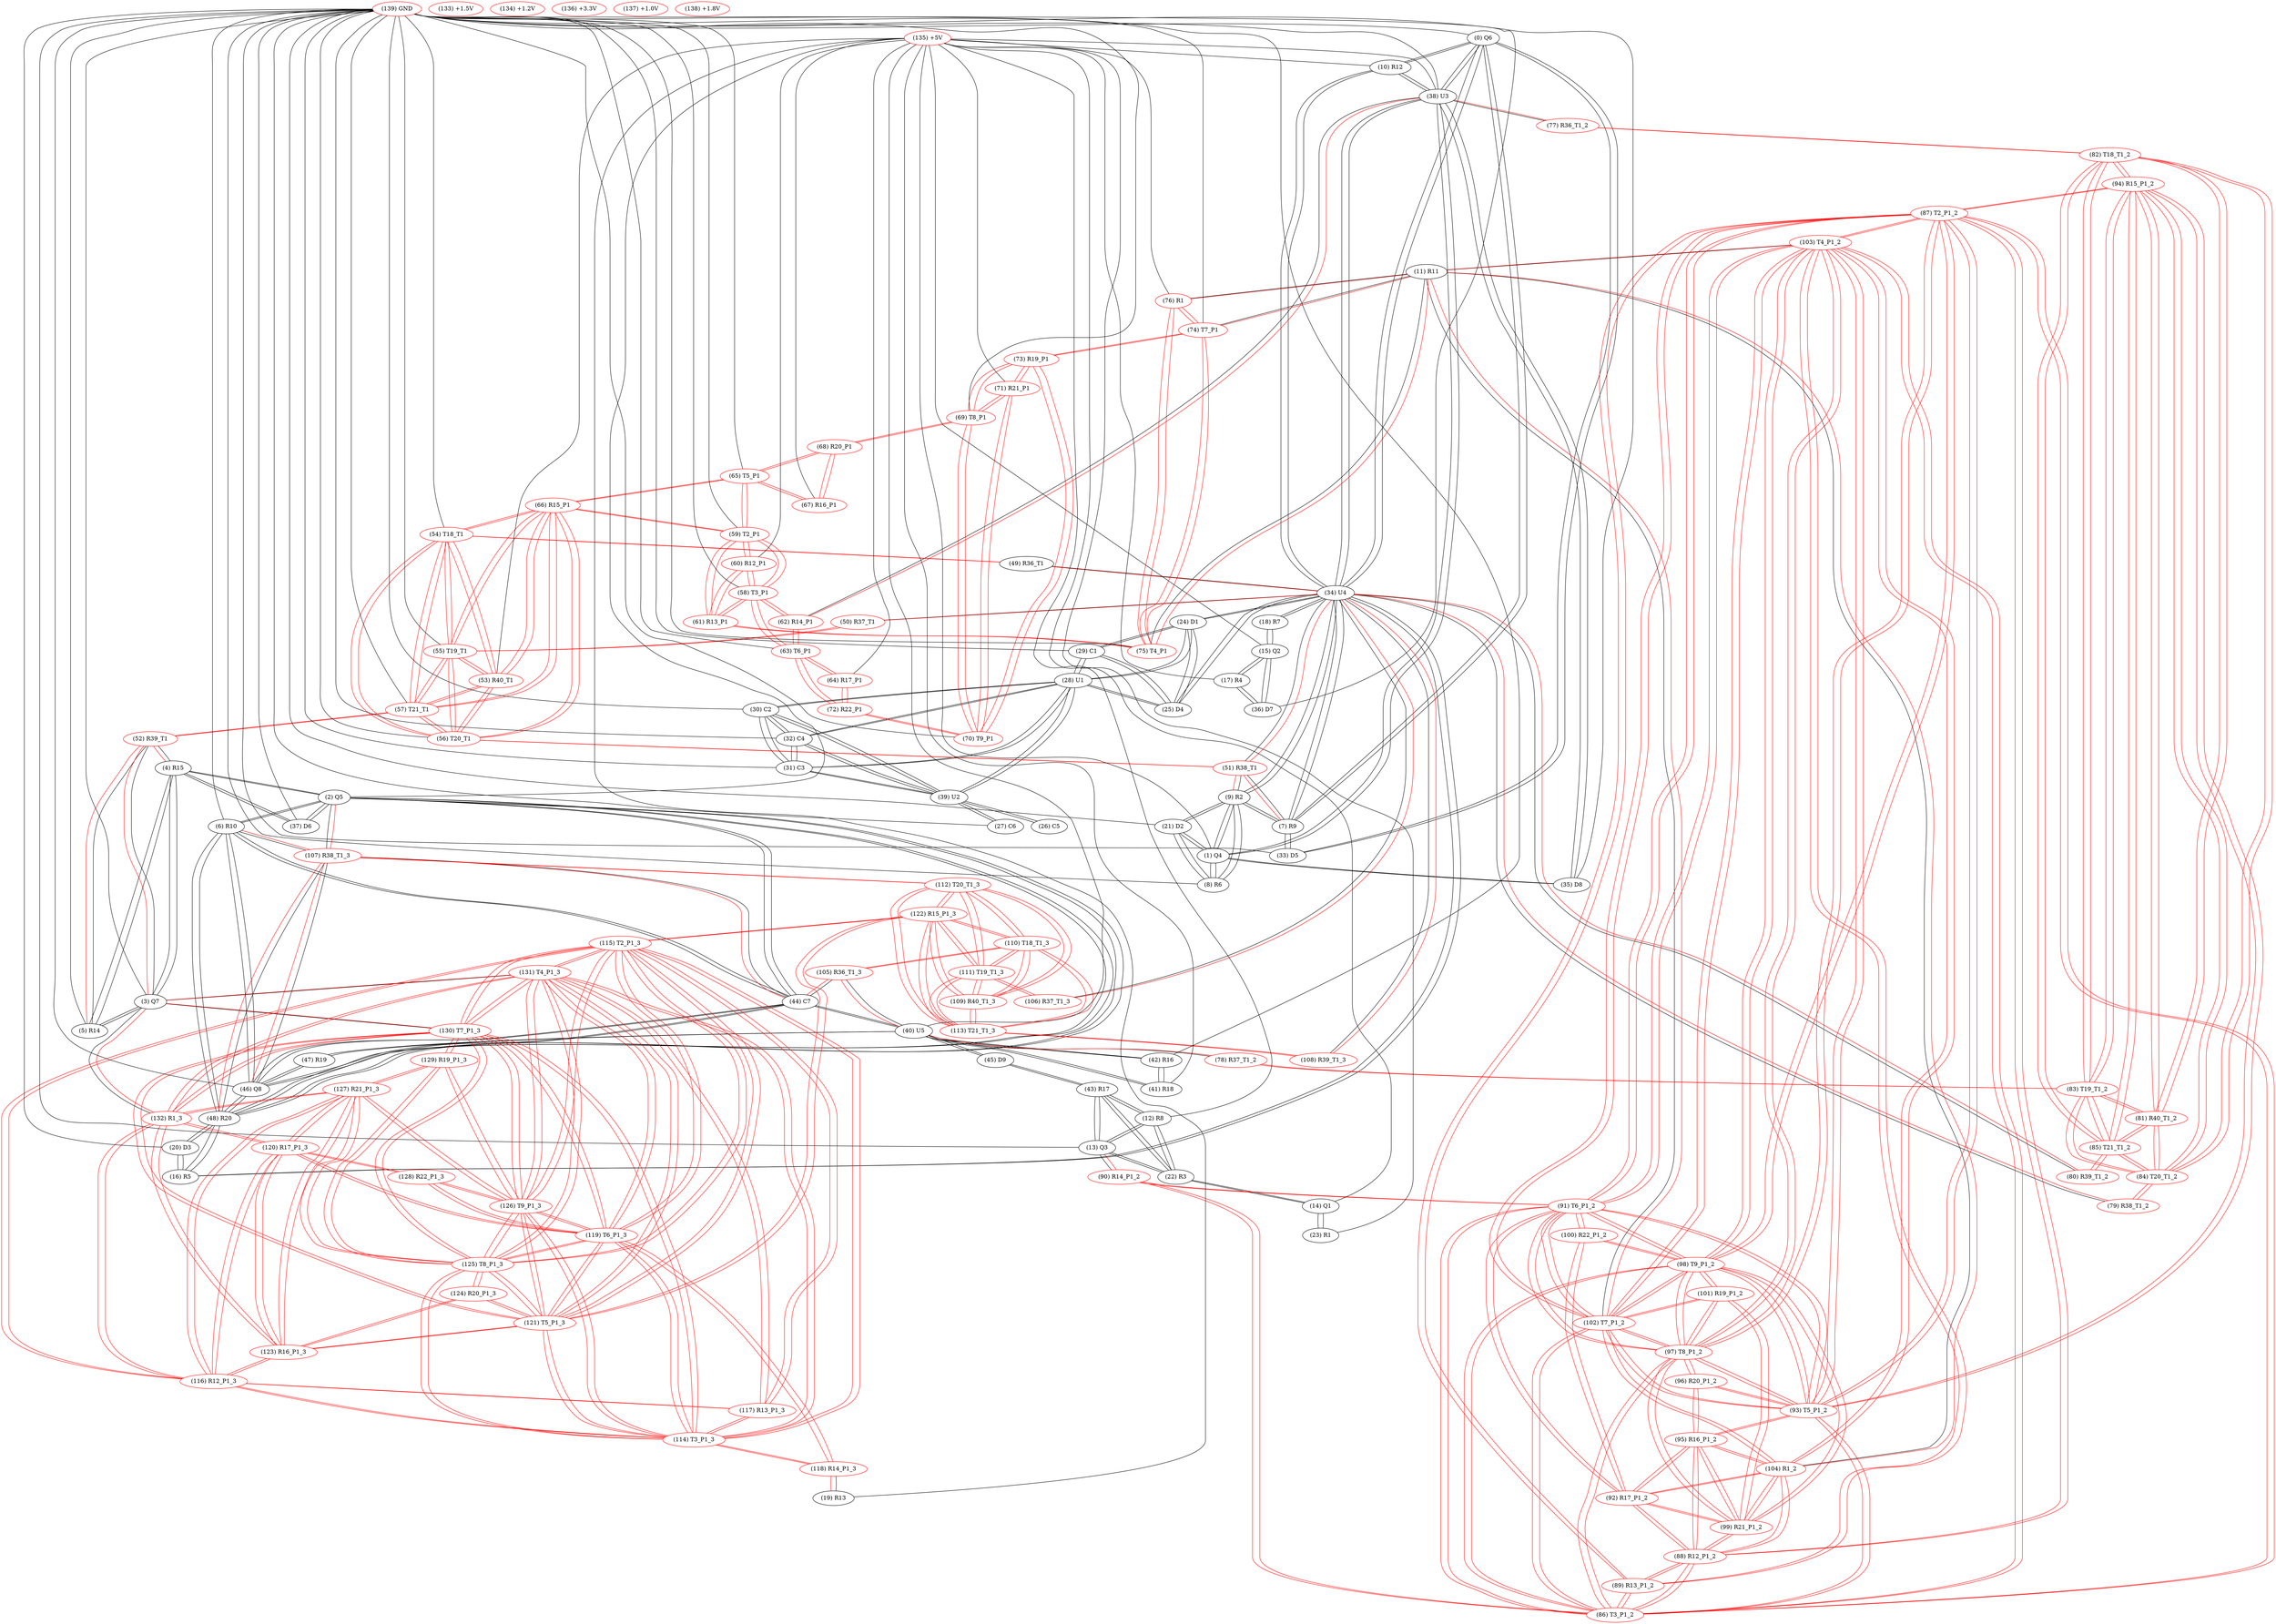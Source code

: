 graph {
	0 [label="(0) Q6"]
	10 [label="(10) R12"]
	34 [label="(34) U4"]
	38 [label="(38) U3"]
	7 [label="(7) R9"]
	33 [label="(33) D5"]
	1 [label="(1) Q4"]
	35 [label="(35) D8"]
	38 [label="(38) U3"]
	9 [label="(9) R2"]
	8 [label="(8) R6"]
	21 [label="(21) D2"]
	2 [label="(2) Q5"]
	6 [label="(6) R10"]
	48 [label="(48) R20"]
	44 [label="(44) C7"]
	46 [label="(46) Q8"]
	107 [label="(107) R38_T1_3"]
	4 [label="(4) R15"]
	37 [label="(37) D6"]
	3 [label="(3) Q7"]
	4 [label="(4) R15"]
	5 [label="(5) R14"]
	52 [label="(52) R39_T1"]
	132 [label="(132) R1_3"]
	131 [label="(131) T4_P1_3"]
	130 [label="(130) T7_P1_3"]
	4 [label="(4) R15"]
	3 [label="(3) Q7"]
	5 [label="(5) R14"]
	52 [label="(52) R39_T1"]
	2 [label="(2) Q5"]
	37 [label="(37) D6"]
	5 [label="(5) R14"]
	3 [label="(3) Q7"]
	4 [label="(4) R15"]
	52 [label="(52) R39_T1"]
	6 [label="(6) R10"]
	2 [label="(2) Q5"]
	48 [label="(48) R20"]
	44 [label="(44) C7"]
	46 [label="(46) Q8"]
	107 [label="(107) R38_T1_3"]
	7 [label="(7) R9"]
	34 [label="(34) U4"]
	9 [label="(9) R2"]
	51 [label="(51) R38_T1"]
	0 [label="(0) Q6"]
	33 [label="(33) D5"]
	8 [label="(8) R6"]
	1 [label="(1) Q4"]
	9 [label="(9) R2"]
	21 [label="(21) D2"]
	9 [label="(9) R2"]
	34 [label="(34) U4"]
	7 [label="(7) R9"]
	51 [label="(51) R38_T1"]
	1 [label="(1) Q4"]
	8 [label="(8) R6"]
	21 [label="(21) D2"]
	10 [label="(10) R12"]
	0 [label="(0) Q6"]
	34 [label="(34) U4"]
	38 [label="(38) U3"]
	11 [label="(11) R11"]
	76 [label="(76) R1"]
	75 [label="(75) T4_P1"]
	74 [label="(74) T7_P1"]
	104 [label="(104) R1_2"]
	103 [label="(103) T4_P1_2"]
	102 [label="(102) T7_P1_2"]
	12 [label="(12) R8"]
	13 [label="(13) Q3"]
	43 [label="(43) R17"]
	22 [label="(22) R3"]
	13 [label="(13) Q3"]
	12 [label="(12) R8"]
	43 [label="(43) R17"]
	22 [label="(22) R3"]
	90 [label="(90) R14_P1_2"]
	14 [label="(14) Q1"]
	23 [label="(23) R1"]
	22 [label="(22) R3"]
	15 [label="(15) Q2"]
	17 [label="(17) R4"]
	36 [label="(36) D7"]
	18 [label="(18) R7"]
	16 [label="(16) R5"]
	34 [label="(34) U4"]
	48 [label="(48) R20"]
	20 [label="(20) D3"]
	17 [label="(17) R4"]
	15 [label="(15) Q2"]
	36 [label="(36) D7"]
	18 [label="(18) R7"]
	34 [label="(34) U4"]
	15 [label="(15) Q2"]
	19 [label="(19) R13"]
	118 [label="(118) R14_P1_3"]
	20 [label="(20) D3"]
	48 [label="(48) R20"]
	16 [label="(16) R5"]
	21 [label="(21) D2"]
	1 [label="(1) Q4"]
	9 [label="(9) R2"]
	8 [label="(8) R6"]
	22 [label="(22) R3"]
	14 [label="(14) Q1"]
	12 [label="(12) R8"]
	13 [label="(13) Q3"]
	43 [label="(43) R17"]
	23 [label="(23) R1"]
	14 [label="(14) Q1"]
	24 [label="(24) D1"]
	34 [label="(34) U4"]
	25 [label="(25) D4"]
	28 [label="(28) U1"]
	29 [label="(29) C1"]
	25 [label="(25) D4"]
	34 [label="(34) U4"]
	24 [label="(24) D1"]
	28 [label="(28) U1"]
	29 [label="(29) C1"]
	26 [label="(26) C5"]
	39 [label="(39) U2"]
	27 [label="(27) C6"]
	39 [label="(39) U2"]
	28 [label="(28) U1"]
	39 [label="(39) U2"]
	31 [label="(31) C3"]
	32 [label="(32) C4"]
	30 [label="(30) C2"]
	24 [label="(24) D1"]
	25 [label="(25) D4"]
	29 [label="(29) C1"]
	29 [label="(29) C1"]
	24 [label="(24) D1"]
	25 [label="(25) D4"]
	28 [label="(28) U1"]
	30 [label="(30) C2"]
	39 [label="(39) U2"]
	28 [label="(28) U1"]
	31 [label="(31) C3"]
	32 [label="(32) C4"]
	31 [label="(31) C3"]
	39 [label="(39) U2"]
	28 [label="(28) U1"]
	32 [label="(32) C4"]
	30 [label="(30) C2"]
	32 [label="(32) C4"]
	39 [label="(39) U2"]
	28 [label="(28) U1"]
	31 [label="(31) C3"]
	30 [label="(30) C2"]
	33 [label="(33) D5"]
	0 [label="(0) Q6"]
	7 [label="(7) R9"]
	34 [label="(34) U4"]
	18 [label="(18) R7"]
	0 [label="(0) Q6"]
	10 [label="(10) R12"]
	38 [label="(38) U3"]
	24 [label="(24) D1"]
	106 [label="(106) R37_T1_3"]
	108 [label="(108) R39_T1_3"]
	49 [label="(49) R36_T1"]
	80 [label="(80) R39_T1_2"]
	79 [label="(79) R38_T1_2"]
	50 [label="(50) R37_T1"]
	16 [label="(16) R5"]
	7 [label="(7) R9"]
	9 [label="(9) R2"]
	51 [label="(51) R38_T1"]
	25 [label="(25) D4"]
	35 [label="(35) D8"]
	1 [label="(1) Q4"]
	38 [label="(38) U3"]
	36 [label="(36) D7"]
	17 [label="(17) R4"]
	15 [label="(15) Q2"]
	37 [label="(37) D6"]
	4 [label="(4) R15"]
	2 [label="(2) Q5"]
	38 [label="(38) U3"]
	0 [label="(0) Q6"]
	10 [label="(10) R12"]
	34 [label="(34) U4"]
	1 [label="(1) Q4"]
	35 [label="(35) D8"]
	62 [label="(62) R14_P1"]
	77 [label="(77) R36_T1_2"]
	39 [label="(39) U2"]
	28 [label="(28) U1"]
	31 [label="(31) C3"]
	32 [label="(32) C4"]
	30 [label="(30) C2"]
	26 [label="(26) C5"]
	27 [label="(27) C6"]
	40 [label="(40) U5"]
	47 [label="(47) R19"]
	44 [label="(44) C7"]
	105 [label="(105) R36_T1_3"]
	42 [label="(42) R16"]
	41 [label="(41) R18"]
	78 [label="(78) R37_T1_2"]
	45 [label="(45) D9"]
	41 [label="(41) R18"]
	42 [label="(42) R16"]
	40 [label="(40) U5"]
	42 [label="(42) R16"]
	41 [label="(41) R18"]
	40 [label="(40) U5"]
	43 [label="(43) R17"]
	45 [label="(45) D9"]
	12 [label="(12) R8"]
	13 [label="(13) Q3"]
	22 [label="(22) R3"]
	44 [label="(44) C7"]
	40 [label="(40) U5"]
	105 [label="(105) R36_T1_3"]
	6 [label="(6) R10"]
	2 [label="(2) Q5"]
	48 [label="(48) R20"]
	46 [label="(46) Q8"]
	107 [label="(107) R38_T1_3"]
	45 [label="(45) D9"]
	43 [label="(43) R17"]
	40 [label="(40) U5"]
	46 [label="(46) Q8"]
	47 [label="(47) R19"]
	6 [label="(6) R10"]
	2 [label="(2) Q5"]
	48 [label="(48) R20"]
	44 [label="(44) C7"]
	107 [label="(107) R38_T1_3"]
	47 [label="(47) R19"]
	40 [label="(40) U5"]
	46 [label="(46) Q8"]
	48 [label="(48) R20"]
	6 [label="(6) R10"]
	2 [label="(2) Q5"]
	44 [label="(44) C7"]
	46 [label="(46) Q8"]
	107 [label="(107) R38_T1_3"]
	20 [label="(20) D3"]
	16 [label="(16) R5"]
	49 [label="(49) R36_T1"]
	34 [label="(34) U4"]
	54 [label="(54) T18_T1"]
	50 [label="(50) R37_T1" color=red]
	34 [label="(34) U4"]
	55 [label="(55) T19_T1"]
	51 [label="(51) R38_T1" color=red]
	34 [label="(34) U4"]
	7 [label="(7) R9"]
	9 [label="(9) R2"]
	56 [label="(56) T20_T1"]
	52 [label="(52) R39_T1" color=red]
	3 [label="(3) Q7"]
	4 [label="(4) R15"]
	5 [label="(5) R14"]
	57 [label="(57) T21_T1"]
	53 [label="(53) R40_T1" color=red]
	66 [label="(66) R15_P1"]
	54 [label="(54) T18_T1"]
	57 [label="(57) T21_T1"]
	56 [label="(56) T20_T1"]
	55 [label="(55) T19_T1"]
	54 [label="(54) T18_T1" color=red]
	49 [label="(49) R36_T1"]
	66 [label="(66) R15_P1"]
	57 [label="(57) T21_T1"]
	56 [label="(56) T20_T1"]
	55 [label="(55) T19_T1"]
	53 [label="(53) R40_T1"]
	55 [label="(55) T19_T1" color=red]
	50 [label="(50) R37_T1"]
	66 [label="(66) R15_P1"]
	54 [label="(54) T18_T1"]
	57 [label="(57) T21_T1"]
	56 [label="(56) T20_T1"]
	53 [label="(53) R40_T1"]
	56 [label="(56) T20_T1" color=red]
	51 [label="(51) R38_T1"]
	66 [label="(66) R15_P1"]
	54 [label="(54) T18_T1"]
	57 [label="(57) T21_T1"]
	55 [label="(55) T19_T1"]
	53 [label="(53) R40_T1"]
	57 [label="(57) T21_T1" color=red]
	52 [label="(52) R39_T1"]
	66 [label="(66) R15_P1"]
	54 [label="(54) T18_T1"]
	56 [label="(56) T20_T1"]
	55 [label="(55) T19_T1"]
	53 [label="(53) R40_T1"]
	58 [label="(58) T3_P1" color=red]
	62 [label="(62) R14_P1"]
	63 [label="(63) T6_P1"]
	61 [label="(61) R13_P1"]
	60 [label="(60) R12_P1"]
	59 [label="(59) T2_P1"]
	59 [label="(59) T2_P1" color=red]
	61 [label="(61) R13_P1"]
	58 [label="(58) T3_P1"]
	60 [label="(60) R12_P1"]
	65 [label="(65) T5_P1"]
	66 [label="(66) R15_P1"]
	60 [label="(60) R12_P1" color=red]
	61 [label="(61) R13_P1"]
	58 [label="(58) T3_P1"]
	59 [label="(59) T2_P1"]
	61 [label="(61) R13_P1" color=red]
	75 [label="(75) T4_P1"]
	58 [label="(58) T3_P1"]
	60 [label="(60) R12_P1"]
	59 [label="(59) T2_P1"]
	62 [label="(62) R14_P1" color=red]
	38 [label="(38) U3"]
	58 [label="(58) T3_P1"]
	63 [label="(63) T6_P1"]
	63 [label="(63) T6_P1" color=red]
	62 [label="(62) R14_P1"]
	58 [label="(58) T3_P1"]
	72 [label="(72) R22_P1"]
	64 [label="(64) R17_P1"]
	64 [label="(64) R17_P1" color=red]
	72 [label="(72) R22_P1"]
	63 [label="(63) T6_P1"]
	65 [label="(65) T5_P1" color=red]
	59 [label="(59) T2_P1"]
	66 [label="(66) R15_P1"]
	67 [label="(67) R16_P1"]
	68 [label="(68) R20_P1"]
	66 [label="(66) R15_P1" color=red]
	54 [label="(54) T18_T1"]
	57 [label="(57) T21_T1"]
	56 [label="(56) T20_T1"]
	55 [label="(55) T19_T1"]
	53 [label="(53) R40_T1"]
	59 [label="(59) T2_P1"]
	65 [label="(65) T5_P1"]
	67 [label="(67) R16_P1" color=red]
	65 [label="(65) T5_P1"]
	68 [label="(68) R20_P1"]
	68 [label="(68) R20_P1" color=red]
	69 [label="(69) T8_P1"]
	67 [label="(67) R16_P1"]
	65 [label="(65) T5_P1"]
	69 [label="(69) T8_P1" color=red]
	70 [label="(70) T9_P1"]
	71 [label="(71) R21_P1"]
	73 [label="(73) R19_P1"]
	68 [label="(68) R20_P1"]
	70 [label="(70) T9_P1" color=red]
	72 [label="(72) R22_P1"]
	71 [label="(71) R21_P1"]
	69 [label="(69) T8_P1"]
	73 [label="(73) R19_P1"]
	71 [label="(71) R21_P1" color=red]
	70 [label="(70) T9_P1"]
	69 [label="(69) T8_P1"]
	73 [label="(73) R19_P1"]
	72 [label="(72) R22_P1" color=red]
	70 [label="(70) T9_P1"]
	63 [label="(63) T6_P1"]
	64 [label="(64) R17_P1"]
	73 [label="(73) R19_P1" color=red]
	70 [label="(70) T9_P1"]
	71 [label="(71) R21_P1"]
	69 [label="(69) T8_P1"]
	74 [label="(74) T7_P1"]
	74 [label="(74) T7_P1" color=red]
	76 [label="(76) R1"]
	75 [label="(75) T4_P1"]
	11 [label="(11) R11"]
	73 [label="(73) R19_P1"]
	75 [label="(75) T4_P1" color=red]
	61 [label="(61) R13_P1"]
	76 [label="(76) R1"]
	74 [label="(74) T7_P1"]
	11 [label="(11) R11"]
	76 [label="(76) R1" color=red]
	75 [label="(75) T4_P1"]
	74 [label="(74) T7_P1"]
	11 [label="(11) R11"]
	77 [label="(77) R36_T1_2" color=red]
	38 [label="(38) U3"]
	82 [label="(82) T18_T1_2"]
	78 [label="(78) R37_T1_2" color=red]
	40 [label="(40) U5"]
	83 [label="(83) T19_T1_2"]
	79 [label="(79) R38_T1_2" color=red]
	34 [label="(34) U4"]
	84 [label="(84) T20_T1_2"]
	80 [label="(80) R39_T1_2" color=red]
	34 [label="(34) U4"]
	85 [label="(85) T21_T1_2"]
	81 [label="(81) R40_T1_2" color=red]
	94 [label="(94) R15_P1_2"]
	82 [label="(82) T18_T1_2"]
	85 [label="(85) T21_T1_2"]
	84 [label="(84) T20_T1_2"]
	83 [label="(83) T19_T1_2"]
	82 [label="(82) T18_T1_2" color=red]
	84 [label="(84) T20_T1_2"]
	83 [label="(83) T19_T1_2"]
	85 [label="(85) T21_T1_2"]
	77 [label="(77) R36_T1_2"]
	94 [label="(94) R15_P1_2"]
	81 [label="(81) R40_T1_2"]
	83 [label="(83) T19_T1_2" color=red]
	84 [label="(84) T20_T1_2"]
	82 [label="(82) T18_T1_2"]
	85 [label="(85) T21_T1_2"]
	78 [label="(78) R37_T1_2"]
	94 [label="(94) R15_P1_2"]
	81 [label="(81) R40_T1_2"]
	84 [label="(84) T20_T1_2" color=red]
	83 [label="(83) T19_T1_2"]
	82 [label="(82) T18_T1_2"]
	85 [label="(85) T21_T1_2"]
	79 [label="(79) R38_T1_2"]
	94 [label="(94) R15_P1_2"]
	81 [label="(81) R40_T1_2"]
	85 [label="(85) T21_T1_2" color=red]
	84 [label="(84) T20_T1_2"]
	83 [label="(83) T19_T1_2"]
	82 [label="(82) T18_T1_2"]
	80 [label="(80) R39_T1_2"]
	94 [label="(94) R15_P1_2"]
	81 [label="(81) R40_T1_2"]
	86 [label="(86) T3_P1_2" color=red]
	103 [label="(103) T4_P1_2"]
	102 [label="(102) T7_P1_2"]
	93 [label="(93) T5_P1_2"]
	98 [label="(98) T9_P1_2"]
	97 [label="(97) T8_P1_2"]
	91 [label="(91) T6_P1_2"]
	87 [label="(87) T2_P1_2"]
	90 [label="(90) R14_P1_2"]
	89 [label="(89) R13_P1_2"]
	88 [label="(88) R12_P1_2"]
	87 [label="(87) T2_P1_2" color=red]
	86 [label="(86) T3_P1_2"]
	103 [label="(103) T4_P1_2"]
	102 [label="(102) T7_P1_2"]
	93 [label="(93) T5_P1_2"]
	98 [label="(98) T9_P1_2"]
	97 [label="(97) T8_P1_2"]
	91 [label="(91) T6_P1_2"]
	89 [label="(89) R13_P1_2"]
	88 [label="(88) R12_P1_2"]
	94 [label="(94) R15_P1_2"]
	88 [label="(88) R12_P1_2" color=red]
	99 [label="(99) R21_P1_2"]
	95 [label="(95) R16_P1_2"]
	92 [label="(92) R17_P1_2"]
	104 [label="(104) R1_2"]
	89 [label="(89) R13_P1_2"]
	86 [label="(86) T3_P1_2"]
	87 [label="(87) T2_P1_2"]
	89 [label="(89) R13_P1_2" color=red]
	103 [label="(103) T4_P1_2"]
	86 [label="(86) T3_P1_2"]
	88 [label="(88) R12_P1_2"]
	87 [label="(87) T2_P1_2"]
	90 [label="(90) R14_P1_2" color=red]
	13 [label="(13) Q3"]
	86 [label="(86) T3_P1_2"]
	91 [label="(91) T6_P1_2"]
	91 [label="(91) T6_P1_2" color=red]
	86 [label="(86) T3_P1_2"]
	103 [label="(103) T4_P1_2"]
	102 [label="(102) T7_P1_2"]
	93 [label="(93) T5_P1_2"]
	98 [label="(98) T9_P1_2"]
	97 [label="(97) T8_P1_2"]
	87 [label="(87) T2_P1_2"]
	90 [label="(90) R14_P1_2"]
	100 [label="(100) R22_P1_2"]
	92 [label="(92) R17_P1_2"]
	92 [label="(92) R17_P1_2" color=red]
	99 [label="(99) R21_P1_2"]
	95 [label="(95) R16_P1_2"]
	88 [label="(88) R12_P1_2"]
	104 [label="(104) R1_2"]
	100 [label="(100) R22_P1_2"]
	91 [label="(91) T6_P1_2"]
	93 [label="(93) T5_P1_2" color=red]
	86 [label="(86) T3_P1_2"]
	103 [label="(103) T4_P1_2"]
	102 [label="(102) T7_P1_2"]
	98 [label="(98) T9_P1_2"]
	97 [label="(97) T8_P1_2"]
	91 [label="(91) T6_P1_2"]
	87 [label="(87) T2_P1_2"]
	94 [label="(94) R15_P1_2"]
	95 [label="(95) R16_P1_2"]
	96 [label="(96) R20_P1_2"]
	94 [label="(94) R15_P1_2" color=red]
	82 [label="(82) T18_T1_2"]
	85 [label="(85) T21_T1_2"]
	84 [label="(84) T20_T1_2"]
	83 [label="(83) T19_T1_2"]
	81 [label="(81) R40_T1_2"]
	87 [label="(87) T2_P1_2"]
	93 [label="(93) T5_P1_2"]
	95 [label="(95) R16_P1_2" color=red]
	99 [label="(99) R21_P1_2"]
	88 [label="(88) R12_P1_2"]
	92 [label="(92) R17_P1_2"]
	104 [label="(104) R1_2"]
	93 [label="(93) T5_P1_2"]
	96 [label="(96) R20_P1_2"]
	96 [label="(96) R20_P1_2" color=red]
	97 [label="(97) T8_P1_2"]
	95 [label="(95) R16_P1_2"]
	93 [label="(93) T5_P1_2"]
	97 [label="(97) T8_P1_2" color=red]
	86 [label="(86) T3_P1_2"]
	103 [label="(103) T4_P1_2"]
	102 [label="(102) T7_P1_2"]
	93 [label="(93) T5_P1_2"]
	98 [label="(98) T9_P1_2"]
	91 [label="(91) T6_P1_2"]
	87 [label="(87) T2_P1_2"]
	99 [label="(99) R21_P1_2"]
	101 [label="(101) R19_P1_2"]
	96 [label="(96) R20_P1_2"]
	98 [label="(98) T9_P1_2" color=red]
	100 [label="(100) R22_P1_2"]
	86 [label="(86) T3_P1_2"]
	103 [label="(103) T4_P1_2"]
	102 [label="(102) T7_P1_2"]
	93 [label="(93) T5_P1_2"]
	97 [label="(97) T8_P1_2"]
	91 [label="(91) T6_P1_2"]
	87 [label="(87) T2_P1_2"]
	99 [label="(99) R21_P1_2"]
	101 [label="(101) R19_P1_2"]
	99 [label="(99) R21_P1_2" color=red]
	95 [label="(95) R16_P1_2"]
	88 [label="(88) R12_P1_2"]
	92 [label="(92) R17_P1_2"]
	104 [label="(104) R1_2"]
	98 [label="(98) T9_P1_2"]
	97 [label="(97) T8_P1_2"]
	101 [label="(101) R19_P1_2"]
	100 [label="(100) R22_P1_2" color=red]
	98 [label="(98) T9_P1_2"]
	91 [label="(91) T6_P1_2"]
	92 [label="(92) R17_P1_2"]
	101 [label="(101) R19_P1_2" color=red]
	98 [label="(98) T9_P1_2"]
	99 [label="(99) R21_P1_2"]
	97 [label="(97) T8_P1_2"]
	102 [label="(102) T7_P1_2"]
	102 [label="(102) T7_P1_2" color=red]
	86 [label="(86) T3_P1_2"]
	103 [label="(103) T4_P1_2"]
	93 [label="(93) T5_P1_2"]
	98 [label="(98) T9_P1_2"]
	97 [label="(97) T8_P1_2"]
	91 [label="(91) T6_P1_2"]
	87 [label="(87) T2_P1_2"]
	104 [label="(104) R1_2"]
	11 [label="(11) R11"]
	101 [label="(101) R19_P1_2"]
	103 [label="(103) T4_P1_2" color=red]
	86 [label="(86) T3_P1_2"]
	102 [label="(102) T7_P1_2"]
	93 [label="(93) T5_P1_2"]
	98 [label="(98) T9_P1_2"]
	97 [label="(97) T8_P1_2"]
	91 [label="(91) T6_P1_2"]
	87 [label="(87) T2_P1_2"]
	89 [label="(89) R13_P1_2"]
	104 [label="(104) R1_2"]
	11 [label="(11) R11"]
	104 [label="(104) R1_2" color=red]
	103 [label="(103) T4_P1_2"]
	102 [label="(102) T7_P1_2"]
	11 [label="(11) R11"]
	99 [label="(99) R21_P1_2"]
	95 [label="(95) R16_P1_2"]
	88 [label="(88) R12_P1_2"]
	92 [label="(92) R17_P1_2"]
	105 [label="(105) R36_T1_3" color=red]
	44 [label="(44) C7"]
	40 [label="(40) U5"]
	110 [label="(110) T18_T1_3"]
	106 [label="(106) R37_T1_3" color=red]
	34 [label="(34) U4"]
	111 [label="(111) T19_T1_3"]
	107 [label="(107) R38_T1_3" color=red]
	6 [label="(6) R10"]
	2 [label="(2) Q5"]
	48 [label="(48) R20"]
	44 [label="(44) C7"]
	46 [label="(46) Q8"]
	112 [label="(112) T20_T1_3"]
	108 [label="(108) R39_T1_3" color=red]
	34 [label="(34) U4"]
	113 [label="(113) T21_T1_3"]
	109 [label="(109) R40_T1_3" color=red]
	122 [label="(122) R15_P1_3"]
	110 [label="(110) T18_T1_3"]
	113 [label="(113) T21_T1_3"]
	112 [label="(112) T20_T1_3"]
	111 [label="(111) T19_T1_3"]
	110 [label="(110) T18_T1_3" color=red]
	112 [label="(112) T20_T1_3"]
	111 [label="(111) T19_T1_3"]
	113 [label="(113) T21_T1_3"]
	105 [label="(105) R36_T1_3"]
	122 [label="(122) R15_P1_3"]
	109 [label="(109) R40_T1_3"]
	111 [label="(111) T19_T1_3" color=red]
	112 [label="(112) T20_T1_3"]
	110 [label="(110) T18_T1_3"]
	113 [label="(113) T21_T1_3"]
	106 [label="(106) R37_T1_3"]
	122 [label="(122) R15_P1_3"]
	109 [label="(109) R40_T1_3"]
	112 [label="(112) T20_T1_3" color=red]
	111 [label="(111) T19_T1_3"]
	110 [label="(110) T18_T1_3"]
	113 [label="(113) T21_T1_3"]
	107 [label="(107) R38_T1_3"]
	122 [label="(122) R15_P1_3"]
	109 [label="(109) R40_T1_3"]
	113 [label="(113) T21_T1_3" color=red]
	112 [label="(112) T20_T1_3"]
	111 [label="(111) T19_T1_3"]
	110 [label="(110) T18_T1_3"]
	108 [label="(108) R39_T1_3"]
	122 [label="(122) R15_P1_3"]
	109 [label="(109) R40_T1_3"]
	114 [label="(114) T3_P1_3" color=red]
	131 [label="(131) T4_P1_3"]
	130 [label="(130) T7_P1_3"]
	121 [label="(121) T5_P1_3"]
	126 [label="(126) T9_P1_3"]
	125 [label="(125) T8_P1_3"]
	119 [label="(119) T6_P1_3"]
	115 [label="(115) T2_P1_3"]
	118 [label="(118) R14_P1_3"]
	117 [label="(117) R13_P1_3"]
	116 [label="(116) R12_P1_3"]
	115 [label="(115) T2_P1_3" color=red]
	114 [label="(114) T3_P1_3"]
	131 [label="(131) T4_P1_3"]
	130 [label="(130) T7_P1_3"]
	121 [label="(121) T5_P1_3"]
	126 [label="(126) T9_P1_3"]
	125 [label="(125) T8_P1_3"]
	119 [label="(119) T6_P1_3"]
	117 [label="(117) R13_P1_3"]
	116 [label="(116) R12_P1_3"]
	122 [label="(122) R15_P1_3"]
	116 [label="(116) R12_P1_3" color=red]
	127 [label="(127) R21_P1_3"]
	123 [label="(123) R16_P1_3"]
	120 [label="(120) R17_P1_3"]
	132 [label="(132) R1_3"]
	117 [label="(117) R13_P1_3"]
	114 [label="(114) T3_P1_3"]
	115 [label="(115) T2_P1_3"]
	117 [label="(117) R13_P1_3" color=red]
	131 [label="(131) T4_P1_3"]
	114 [label="(114) T3_P1_3"]
	116 [label="(116) R12_P1_3"]
	115 [label="(115) T2_P1_3"]
	118 [label="(118) R14_P1_3" color=red]
	19 [label="(19) R13"]
	114 [label="(114) T3_P1_3"]
	119 [label="(119) T6_P1_3"]
	119 [label="(119) T6_P1_3" color=red]
	114 [label="(114) T3_P1_3"]
	131 [label="(131) T4_P1_3"]
	130 [label="(130) T7_P1_3"]
	121 [label="(121) T5_P1_3"]
	126 [label="(126) T9_P1_3"]
	125 [label="(125) T8_P1_3"]
	115 [label="(115) T2_P1_3"]
	118 [label="(118) R14_P1_3"]
	128 [label="(128) R22_P1_3"]
	120 [label="(120) R17_P1_3"]
	120 [label="(120) R17_P1_3" color=red]
	127 [label="(127) R21_P1_3"]
	123 [label="(123) R16_P1_3"]
	116 [label="(116) R12_P1_3"]
	132 [label="(132) R1_3"]
	128 [label="(128) R22_P1_3"]
	119 [label="(119) T6_P1_3"]
	121 [label="(121) T5_P1_3" color=red]
	114 [label="(114) T3_P1_3"]
	131 [label="(131) T4_P1_3"]
	130 [label="(130) T7_P1_3"]
	126 [label="(126) T9_P1_3"]
	125 [label="(125) T8_P1_3"]
	119 [label="(119) T6_P1_3"]
	115 [label="(115) T2_P1_3"]
	122 [label="(122) R15_P1_3"]
	123 [label="(123) R16_P1_3"]
	124 [label="(124) R20_P1_3"]
	122 [label="(122) R15_P1_3" color=red]
	110 [label="(110) T18_T1_3"]
	113 [label="(113) T21_T1_3"]
	112 [label="(112) T20_T1_3"]
	111 [label="(111) T19_T1_3"]
	109 [label="(109) R40_T1_3"]
	115 [label="(115) T2_P1_3"]
	121 [label="(121) T5_P1_3"]
	123 [label="(123) R16_P1_3" color=red]
	127 [label="(127) R21_P1_3"]
	116 [label="(116) R12_P1_3"]
	120 [label="(120) R17_P1_3"]
	132 [label="(132) R1_3"]
	121 [label="(121) T5_P1_3"]
	124 [label="(124) R20_P1_3"]
	124 [label="(124) R20_P1_3" color=red]
	125 [label="(125) T8_P1_3"]
	123 [label="(123) R16_P1_3"]
	121 [label="(121) T5_P1_3"]
	125 [label="(125) T8_P1_3" color=red]
	114 [label="(114) T3_P1_3"]
	131 [label="(131) T4_P1_3"]
	130 [label="(130) T7_P1_3"]
	121 [label="(121) T5_P1_3"]
	126 [label="(126) T9_P1_3"]
	119 [label="(119) T6_P1_3"]
	115 [label="(115) T2_P1_3"]
	127 [label="(127) R21_P1_3"]
	129 [label="(129) R19_P1_3"]
	124 [label="(124) R20_P1_3"]
	126 [label="(126) T9_P1_3" color=red]
	128 [label="(128) R22_P1_3"]
	114 [label="(114) T3_P1_3"]
	131 [label="(131) T4_P1_3"]
	130 [label="(130) T7_P1_3"]
	121 [label="(121) T5_P1_3"]
	125 [label="(125) T8_P1_3"]
	119 [label="(119) T6_P1_3"]
	115 [label="(115) T2_P1_3"]
	127 [label="(127) R21_P1_3"]
	129 [label="(129) R19_P1_3"]
	127 [label="(127) R21_P1_3" color=red]
	123 [label="(123) R16_P1_3"]
	116 [label="(116) R12_P1_3"]
	120 [label="(120) R17_P1_3"]
	132 [label="(132) R1_3"]
	126 [label="(126) T9_P1_3"]
	125 [label="(125) T8_P1_3"]
	129 [label="(129) R19_P1_3"]
	128 [label="(128) R22_P1_3" color=red]
	126 [label="(126) T9_P1_3"]
	119 [label="(119) T6_P1_3"]
	120 [label="(120) R17_P1_3"]
	129 [label="(129) R19_P1_3" color=red]
	126 [label="(126) T9_P1_3"]
	127 [label="(127) R21_P1_3"]
	125 [label="(125) T8_P1_3"]
	130 [label="(130) T7_P1_3"]
	130 [label="(130) T7_P1_3" color=red]
	114 [label="(114) T3_P1_3"]
	131 [label="(131) T4_P1_3"]
	121 [label="(121) T5_P1_3"]
	126 [label="(126) T9_P1_3"]
	125 [label="(125) T8_P1_3"]
	119 [label="(119) T6_P1_3"]
	115 [label="(115) T2_P1_3"]
	132 [label="(132) R1_3"]
	3 [label="(3) Q7"]
	129 [label="(129) R19_P1_3"]
	131 [label="(131) T4_P1_3" color=red]
	114 [label="(114) T3_P1_3"]
	130 [label="(130) T7_P1_3"]
	121 [label="(121) T5_P1_3"]
	126 [label="(126) T9_P1_3"]
	125 [label="(125) T8_P1_3"]
	119 [label="(119) T6_P1_3"]
	115 [label="(115) T2_P1_3"]
	117 [label="(117) R13_P1_3"]
	132 [label="(132) R1_3"]
	3 [label="(3) Q7"]
	132 [label="(132) R1_3" color=red]
	131 [label="(131) T4_P1_3"]
	130 [label="(130) T7_P1_3"]
	3 [label="(3) Q7"]
	127 [label="(127) R21_P1_3"]
	123 [label="(123) R16_P1_3"]
	116 [label="(116) R12_P1_3"]
	120 [label="(120) R17_P1_3"]
	133 [label="(133) +1.5V" color=red]
	134 [label="(134) +1.2V" color=red]
	135 [label="(135) +5V" color=red]
	2 [label="(2) Q5"]
	1 [label="(1) Q4"]
	12 [label="(12) R8"]
	41 [label="(41) R18"]
	40 [label="(40) U5"]
	38 [label="(38) U3"]
	15 [label="(15) Q2"]
	17 [label="(17) R4"]
	14 [label="(14) Q1"]
	23 [label="(23) R1"]
	19 [label="(19) R13"]
	10 [label="(10) R12"]
	53 [label="(53) R40_T1"]
	71 [label="(71) R21_P1"]
	67 [label="(67) R16_P1"]
	60 [label="(60) R12_P1"]
	64 [label="(64) R17_P1"]
	76 [label="(76) R1"]
	136 [label="(136) +3.3V" color=red]
	137 [label="(137) +1.0V" color=red]
	138 [label="(138) +1.8V" color=red]
	139 [label="(139) GND" color=red]
	31 [label="(31) C3"]
	32 [label="(32) C4"]
	20 [label="(20) D3"]
	0 [label="(0) Q6"]
	21 [label="(21) D2"]
	30 [label="(30) C2"]
	38 [label="(38) U3"]
	29 [label="(29) C1"]
	42 [label="(42) R16"]
	27 [label="(27) C6"]
	6 [label="(6) R10"]
	5 [label="(5) R14"]
	3 [label="(3) Q7"]
	13 [label="(13) Q3"]
	8 [label="(8) R6"]
	33 [label="(33) D5"]
	35 [label="(35) D8"]
	46 [label="(46) Q8"]
	36 [label="(36) D7"]
	37 [label="(37) D6"]
	56 [label="(56) T20_T1"]
	55 [label="(55) T19_T1"]
	54 [label="(54) T18_T1"]
	57 [label="(57) T21_T1"]
	58 [label="(58) T3_P1"]
	75 [label="(75) T4_P1"]
	74 [label="(74) T7_P1"]
	65 [label="(65) T5_P1"]
	70 [label="(70) T9_P1"]
	69 [label="(69) T8_P1"]
	63 [label="(63) T6_P1"]
	59 [label="(59) T2_P1"]
	0 -- 10
	0 -- 34
	0 -- 38
	0 -- 7
	0 -- 33
	1 -- 35
	1 -- 38
	1 -- 9
	1 -- 8
	1 -- 21
	2 -- 6
	2 -- 48
	2 -- 44
	2 -- 46
	2 -- 107
	2 -- 4
	2 -- 37
	3 -- 4
	3 -- 5
	3 -- 52
	3 -- 132
	3 -- 131
	3 -- 130
	4 -- 3
	4 -- 5
	4 -- 52
	4 -- 2
	4 -- 37
	5 -- 3
	5 -- 4
	5 -- 52
	6 -- 2
	6 -- 48
	6 -- 44
	6 -- 46
	6 -- 107
	7 -- 34
	7 -- 9
	7 -- 51
	7 -- 0
	7 -- 33
	8 -- 1
	8 -- 9
	8 -- 21
	9 -- 34
	9 -- 7
	9 -- 51
	9 -- 1
	9 -- 8
	9 -- 21
	10 -- 0
	10 -- 34
	10 -- 38
	11 -- 76
	11 -- 75
	11 -- 74
	11 -- 104
	11 -- 103
	11 -- 102
	12 -- 13
	12 -- 43
	12 -- 22
	13 -- 12
	13 -- 43
	13 -- 22
	13 -- 90
	14 -- 23
	14 -- 22
	15 -- 17
	15 -- 36
	15 -- 18
	16 -- 34
	16 -- 48
	16 -- 20
	17 -- 15
	17 -- 36
	18 -- 34
	18 -- 15
	19 -- 118
	20 -- 48
	20 -- 16
	21 -- 1
	21 -- 9
	21 -- 8
	22 -- 14
	22 -- 12
	22 -- 13
	22 -- 43
	23 -- 14
	24 -- 34
	24 -- 25
	24 -- 28
	24 -- 29
	25 -- 34
	25 -- 24
	25 -- 28
	25 -- 29
	26 -- 39
	27 -- 39
	28 -- 39
	28 -- 31
	28 -- 32
	28 -- 30
	28 -- 24
	28 -- 25
	28 -- 29
	29 -- 24
	29 -- 25
	29 -- 28
	30 -- 39
	30 -- 28
	30 -- 31
	30 -- 32
	31 -- 39
	31 -- 28
	31 -- 32
	31 -- 30
	32 -- 39
	32 -- 28
	32 -- 31
	32 -- 30
	33 -- 0
	33 -- 7
	34 -- 18
	34 -- 0
	34 -- 10
	34 -- 38
	34 -- 24
	34 -- 106
	34 -- 108
	34 -- 49
	34 -- 80
	34 -- 79
	34 -- 50
	34 -- 16
	34 -- 7
	34 -- 9
	34 -- 51
	34 -- 25
	35 -- 1
	35 -- 38
	36 -- 17
	36 -- 15
	37 -- 4
	37 -- 2
	38 -- 0
	38 -- 10
	38 -- 34
	38 -- 1
	38 -- 35
	38 -- 62
	38 -- 77
	39 -- 28
	39 -- 31
	39 -- 32
	39 -- 30
	39 -- 26
	39 -- 27
	40 -- 47
	40 -- 44
	40 -- 105
	40 -- 42
	40 -- 41
	40 -- 78
	40 -- 45
	41 -- 42
	41 -- 40
	42 -- 41
	42 -- 40
	43 -- 45
	43 -- 12
	43 -- 13
	43 -- 22
	44 -- 40
	44 -- 105
	44 -- 6
	44 -- 2
	44 -- 48
	44 -- 46
	44 -- 107
	45 -- 43
	45 -- 40
	46 -- 47
	46 -- 6
	46 -- 2
	46 -- 48
	46 -- 44
	46 -- 107
	47 -- 40
	47 -- 46
	48 -- 6
	48 -- 2
	48 -- 44
	48 -- 46
	48 -- 107
	48 -- 20
	48 -- 16
	49 -- 34 [color=red]
	49 -- 54 [color=red]
	50 -- 34 [color=red]
	50 -- 55 [color=red]
	51 -- 34 [color=red]
	51 -- 7 [color=red]
	51 -- 9 [color=red]
	51 -- 56 [color=red]
	52 -- 3 [color=red]
	52 -- 4 [color=red]
	52 -- 5 [color=red]
	52 -- 57 [color=red]
	53 -- 66 [color=red]
	53 -- 54 [color=red]
	53 -- 57 [color=red]
	53 -- 56 [color=red]
	53 -- 55 [color=red]
	54 -- 49 [color=red]
	54 -- 66 [color=red]
	54 -- 57 [color=red]
	54 -- 56 [color=red]
	54 -- 55 [color=red]
	54 -- 53 [color=red]
	55 -- 50 [color=red]
	55 -- 66 [color=red]
	55 -- 54 [color=red]
	55 -- 57 [color=red]
	55 -- 56 [color=red]
	55 -- 53 [color=red]
	56 -- 51 [color=red]
	56 -- 66 [color=red]
	56 -- 54 [color=red]
	56 -- 57 [color=red]
	56 -- 55 [color=red]
	56 -- 53 [color=red]
	57 -- 52 [color=red]
	57 -- 66 [color=red]
	57 -- 54 [color=red]
	57 -- 56 [color=red]
	57 -- 55 [color=red]
	57 -- 53 [color=red]
	58 -- 62 [color=red]
	58 -- 63 [color=red]
	58 -- 61 [color=red]
	58 -- 60 [color=red]
	58 -- 59 [color=red]
	59 -- 61 [color=red]
	59 -- 58 [color=red]
	59 -- 60 [color=red]
	59 -- 65 [color=red]
	59 -- 66 [color=red]
	60 -- 61 [color=red]
	60 -- 58 [color=red]
	60 -- 59 [color=red]
	61 -- 75 [color=red]
	61 -- 58 [color=red]
	61 -- 60 [color=red]
	61 -- 59 [color=red]
	62 -- 38 [color=red]
	62 -- 58 [color=red]
	62 -- 63 [color=red]
	63 -- 62 [color=red]
	63 -- 58 [color=red]
	63 -- 72 [color=red]
	63 -- 64 [color=red]
	64 -- 72 [color=red]
	64 -- 63 [color=red]
	65 -- 59 [color=red]
	65 -- 66 [color=red]
	65 -- 67 [color=red]
	65 -- 68 [color=red]
	66 -- 54 [color=red]
	66 -- 57 [color=red]
	66 -- 56 [color=red]
	66 -- 55 [color=red]
	66 -- 53 [color=red]
	66 -- 59 [color=red]
	66 -- 65 [color=red]
	67 -- 65 [color=red]
	67 -- 68 [color=red]
	68 -- 69 [color=red]
	68 -- 67 [color=red]
	68 -- 65 [color=red]
	69 -- 70 [color=red]
	69 -- 71 [color=red]
	69 -- 73 [color=red]
	69 -- 68 [color=red]
	70 -- 72 [color=red]
	70 -- 71 [color=red]
	70 -- 69 [color=red]
	70 -- 73 [color=red]
	71 -- 70 [color=red]
	71 -- 69 [color=red]
	71 -- 73 [color=red]
	72 -- 70 [color=red]
	72 -- 63 [color=red]
	72 -- 64 [color=red]
	73 -- 70 [color=red]
	73 -- 71 [color=red]
	73 -- 69 [color=red]
	73 -- 74 [color=red]
	74 -- 76 [color=red]
	74 -- 75 [color=red]
	74 -- 11 [color=red]
	74 -- 73 [color=red]
	75 -- 61 [color=red]
	75 -- 76 [color=red]
	75 -- 74 [color=red]
	75 -- 11 [color=red]
	76 -- 75 [color=red]
	76 -- 74 [color=red]
	76 -- 11 [color=red]
	77 -- 38 [color=red]
	77 -- 82 [color=red]
	78 -- 40 [color=red]
	78 -- 83 [color=red]
	79 -- 34 [color=red]
	79 -- 84 [color=red]
	80 -- 34 [color=red]
	80 -- 85 [color=red]
	81 -- 94 [color=red]
	81 -- 82 [color=red]
	81 -- 85 [color=red]
	81 -- 84 [color=red]
	81 -- 83 [color=red]
	82 -- 84 [color=red]
	82 -- 83 [color=red]
	82 -- 85 [color=red]
	82 -- 77 [color=red]
	82 -- 94 [color=red]
	82 -- 81 [color=red]
	83 -- 84 [color=red]
	83 -- 82 [color=red]
	83 -- 85 [color=red]
	83 -- 78 [color=red]
	83 -- 94 [color=red]
	83 -- 81 [color=red]
	84 -- 83 [color=red]
	84 -- 82 [color=red]
	84 -- 85 [color=red]
	84 -- 79 [color=red]
	84 -- 94 [color=red]
	84 -- 81 [color=red]
	85 -- 84 [color=red]
	85 -- 83 [color=red]
	85 -- 82 [color=red]
	85 -- 80 [color=red]
	85 -- 94 [color=red]
	85 -- 81 [color=red]
	86 -- 103 [color=red]
	86 -- 102 [color=red]
	86 -- 93 [color=red]
	86 -- 98 [color=red]
	86 -- 97 [color=red]
	86 -- 91 [color=red]
	86 -- 87 [color=red]
	86 -- 90 [color=red]
	86 -- 89 [color=red]
	86 -- 88 [color=red]
	87 -- 86 [color=red]
	87 -- 103 [color=red]
	87 -- 102 [color=red]
	87 -- 93 [color=red]
	87 -- 98 [color=red]
	87 -- 97 [color=red]
	87 -- 91 [color=red]
	87 -- 89 [color=red]
	87 -- 88 [color=red]
	87 -- 94 [color=red]
	88 -- 99 [color=red]
	88 -- 95 [color=red]
	88 -- 92 [color=red]
	88 -- 104 [color=red]
	88 -- 89 [color=red]
	88 -- 86 [color=red]
	88 -- 87 [color=red]
	89 -- 103 [color=red]
	89 -- 86 [color=red]
	89 -- 88 [color=red]
	89 -- 87 [color=red]
	90 -- 13 [color=red]
	90 -- 86 [color=red]
	90 -- 91 [color=red]
	91 -- 86 [color=red]
	91 -- 103 [color=red]
	91 -- 102 [color=red]
	91 -- 93 [color=red]
	91 -- 98 [color=red]
	91 -- 97 [color=red]
	91 -- 87 [color=red]
	91 -- 90 [color=red]
	91 -- 100 [color=red]
	91 -- 92 [color=red]
	92 -- 99 [color=red]
	92 -- 95 [color=red]
	92 -- 88 [color=red]
	92 -- 104 [color=red]
	92 -- 100 [color=red]
	92 -- 91 [color=red]
	93 -- 86 [color=red]
	93 -- 103 [color=red]
	93 -- 102 [color=red]
	93 -- 98 [color=red]
	93 -- 97 [color=red]
	93 -- 91 [color=red]
	93 -- 87 [color=red]
	93 -- 94 [color=red]
	93 -- 95 [color=red]
	93 -- 96 [color=red]
	94 -- 82 [color=red]
	94 -- 85 [color=red]
	94 -- 84 [color=red]
	94 -- 83 [color=red]
	94 -- 81 [color=red]
	94 -- 87 [color=red]
	94 -- 93 [color=red]
	95 -- 99 [color=red]
	95 -- 88 [color=red]
	95 -- 92 [color=red]
	95 -- 104 [color=red]
	95 -- 93 [color=red]
	95 -- 96 [color=red]
	96 -- 97 [color=red]
	96 -- 95 [color=red]
	96 -- 93 [color=red]
	97 -- 86 [color=red]
	97 -- 103 [color=red]
	97 -- 102 [color=red]
	97 -- 93 [color=red]
	97 -- 98 [color=red]
	97 -- 91 [color=red]
	97 -- 87 [color=red]
	97 -- 99 [color=red]
	97 -- 101 [color=red]
	97 -- 96 [color=red]
	98 -- 100 [color=red]
	98 -- 86 [color=red]
	98 -- 103 [color=red]
	98 -- 102 [color=red]
	98 -- 93 [color=red]
	98 -- 97 [color=red]
	98 -- 91 [color=red]
	98 -- 87 [color=red]
	98 -- 99 [color=red]
	98 -- 101 [color=red]
	99 -- 95 [color=red]
	99 -- 88 [color=red]
	99 -- 92 [color=red]
	99 -- 104 [color=red]
	99 -- 98 [color=red]
	99 -- 97 [color=red]
	99 -- 101 [color=red]
	100 -- 98 [color=red]
	100 -- 91 [color=red]
	100 -- 92 [color=red]
	101 -- 98 [color=red]
	101 -- 99 [color=red]
	101 -- 97 [color=red]
	101 -- 102 [color=red]
	102 -- 86 [color=red]
	102 -- 103 [color=red]
	102 -- 93 [color=red]
	102 -- 98 [color=red]
	102 -- 97 [color=red]
	102 -- 91 [color=red]
	102 -- 87 [color=red]
	102 -- 104 [color=red]
	102 -- 11 [color=red]
	102 -- 101 [color=red]
	103 -- 86 [color=red]
	103 -- 102 [color=red]
	103 -- 93 [color=red]
	103 -- 98 [color=red]
	103 -- 97 [color=red]
	103 -- 91 [color=red]
	103 -- 87 [color=red]
	103 -- 89 [color=red]
	103 -- 104 [color=red]
	103 -- 11 [color=red]
	104 -- 103 [color=red]
	104 -- 102 [color=red]
	104 -- 11 [color=red]
	104 -- 99 [color=red]
	104 -- 95 [color=red]
	104 -- 88 [color=red]
	104 -- 92 [color=red]
	105 -- 44 [color=red]
	105 -- 40 [color=red]
	105 -- 110 [color=red]
	106 -- 34 [color=red]
	106 -- 111 [color=red]
	107 -- 6 [color=red]
	107 -- 2 [color=red]
	107 -- 48 [color=red]
	107 -- 44 [color=red]
	107 -- 46 [color=red]
	107 -- 112 [color=red]
	108 -- 34 [color=red]
	108 -- 113 [color=red]
	109 -- 122 [color=red]
	109 -- 110 [color=red]
	109 -- 113 [color=red]
	109 -- 112 [color=red]
	109 -- 111 [color=red]
	110 -- 112 [color=red]
	110 -- 111 [color=red]
	110 -- 113 [color=red]
	110 -- 105 [color=red]
	110 -- 122 [color=red]
	110 -- 109 [color=red]
	111 -- 112 [color=red]
	111 -- 110 [color=red]
	111 -- 113 [color=red]
	111 -- 106 [color=red]
	111 -- 122 [color=red]
	111 -- 109 [color=red]
	112 -- 111 [color=red]
	112 -- 110 [color=red]
	112 -- 113 [color=red]
	112 -- 107 [color=red]
	112 -- 122 [color=red]
	112 -- 109 [color=red]
	113 -- 112 [color=red]
	113 -- 111 [color=red]
	113 -- 110 [color=red]
	113 -- 108 [color=red]
	113 -- 122 [color=red]
	113 -- 109 [color=red]
	114 -- 131 [color=red]
	114 -- 130 [color=red]
	114 -- 121 [color=red]
	114 -- 126 [color=red]
	114 -- 125 [color=red]
	114 -- 119 [color=red]
	114 -- 115 [color=red]
	114 -- 118 [color=red]
	114 -- 117 [color=red]
	114 -- 116 [color=red]
	115 -- 114 [color=red]
	115 -- 131 [color=red]
	115 -- 130 [color=red]
	115 -- 121 [color=red]
	115 -- 126 [color=red]
	115 -- 125 [color=red]
	115 -- 119 [color=red]
	115 -- 117 [color=red]
	115 -- 116 [color=red]
	115 -- 122 [color=red]
	116 -- 127 [color=red]
	116 -- 123 [color=red]
	116 -- 120 [color=red]
	116 -- 132 [color=red]
	116 -- 117 [color=red]
	116 -- 114 [color=red]
	116 -- 115 [color=red]
	117 -- 131 [color=red]
	117 -- 114 [color=red]
	117 -- 116 [color=red]
	117 -- 115 [color=red]
	118 -- 19 [color=red]
	118 -- 114 [color=red]
	118 -- 119 [color=red]
	119 -- 114 [color=red]
	119 -- 131 [color=red]
	119 -- 130 [color=red]
	119 -- 121 [color=red]
	119 -- 126 [color=red]
	119 -- 125 [color=red]
	119 -- 115 [color=red]
	119 -- 118 [color=red]
	119 -- 128 [color=red]
	119 -- 120 [color=red]
	120 -- 127 [color=red]
	120 -- 123 [color=red]
	120 -- 116 [color=red]
	120 -- 132 [color=red]
	120 -- 128 [color=red]
	120 -- 119 [color=red]
	121 -- 114 [color=red]
	121 -- 131 [color=red]
	121 -- 130 [color=red]
	121 -- 126 [color=red]
	121 -- 125 [color=red]
	121 -- 119 [color=red]
	121 -- 115 [color=red]
	121 -- 122 [color=red]
	121 -- 123 [color=red]
	121 -- 124 [color=red]
	122 -- 110 [color=red]
	122 -- 113 [color=red]
	122 -- 112 [color=red]
	122 -- 111 [color=red]
	122 -- 109 [color=red]
	122 -- 115 [color=red]
	122 -- 121 [color=red]
	123 -- 127 [color=red]
	123 -- 116 [color=red]
	123 -- 120 [color=red]
	123 -- 132 [color=red]
	123 -- 121 [color=red]
	123 -- 124 [color=red]
	124 -- 125 [color=red]
	124 -- 123 [color=red]
	124 -- 121 [color=red]
	125 -- 114 [color=red]
	125 -- 131 [color=red]
	125 -- 130 [color=red]
	125 -- 121 [color=red]
	125 -- 126 [color=red]
	125 -- 119 [color=red]
	125 -- 115 [color=red]
	125 -- 127 [color=red]
	125 -- 129 [color=red]
	125 -- 124 [color=red]
	126 -- 128 [color=red]
	126 -- 114 [color=red]
	126 -- 131 [color=red]
	126 -- 130 [color=red]
	126 -- 121 [color=red]
	126 -- 125 [color=red]
	126 -- 119 [color=red]
	126 -- 115 [color=red]
	126 -- 127 [color=red]
	126 -- 129 [color=red]
	127 -- 123 [color=red]
	127 -- 116 [color=red]
	127 -- 120 [color=red]
	127 -- 132 [color=red]
	127 -- 126 [color=red]
	127 -- 125 [color=red]
	127 -- 129 [color=red]
	128 -- 126 [color=red]
	128 -- 119 [color=red]
	128 -- 120 [color=red]
	129 -- 126 [color=red]
	129 -- 127 [color=red]
	129 -- 125 [color=red]
	129 -- 130 [color=red]
	130 -- 114 [color=red]
	130 -- 131 [color=red]
	130 -- 121 [color=red]
	130 -- 126 [color=red]
	130 -- 125 [color=red]
	130 -- 119 [color=red]
	130 -- 115 [color=red]
	130 -- 132 [color=red]
	130 -- 3 [color=red]
	130 -- 129 [color=red]
	131 -- 114 [color=red]
	131 -- 130 [color=red]
	131 -- 121 [color=red]
	131 -- 126 [color=red]
	131 -- 125 [color=red]
	131 -- 119 [color=red]
	131 -- 115 [color=red]
	131 -- 117 [color=red]
	131 -- 132 [color=red]
	131 -- 3 [color=red]
	132 -- 131 [color=red]
	132 -- 130 [color=red]
	132 -- 3 [color=red]
	132 -- 127 [color=red]
	132 -- 123 [color=red]
	132 -- 116 [color=red]
	132 -- 120 [color=red]
	135 -- 2
	135 -- 1
	135 -- 12
	135 -- 41
	135 -- 40
	135 -- 38
	135 -- 15
	135 -- 17
	135 -- 14
	135 -- 23
	135 -- 19
	135 -- 10
	135 -- 53
	135 -- 71
	135 -- 67
	135 -- 60
	135 -- 64
	135 -- 76
	139 -- 31
	139 -- 32
	139 -- 20
	139 -- 0
	139 -- 21
	139 -- 30
	139 -- 38
	139 -- 29
	139 -- 42
	139 -- 27
	139 -- 6
	139 -- 5
	139 -- 3
	139 -- 13
	139 -- 8
	139 -- 33
	139 -- 35
	139 -- 46
	139 -- 36
	139 -- 37
	139 -- 56
	139 -- 55
	139 -- 54
	139 -- 57
	139 -- 58
	139 -- 75
	139 -- 74
	139 -- 65
	139 -- 70
	139 -- 69
	139 -- 63
	139 -- 59
}
